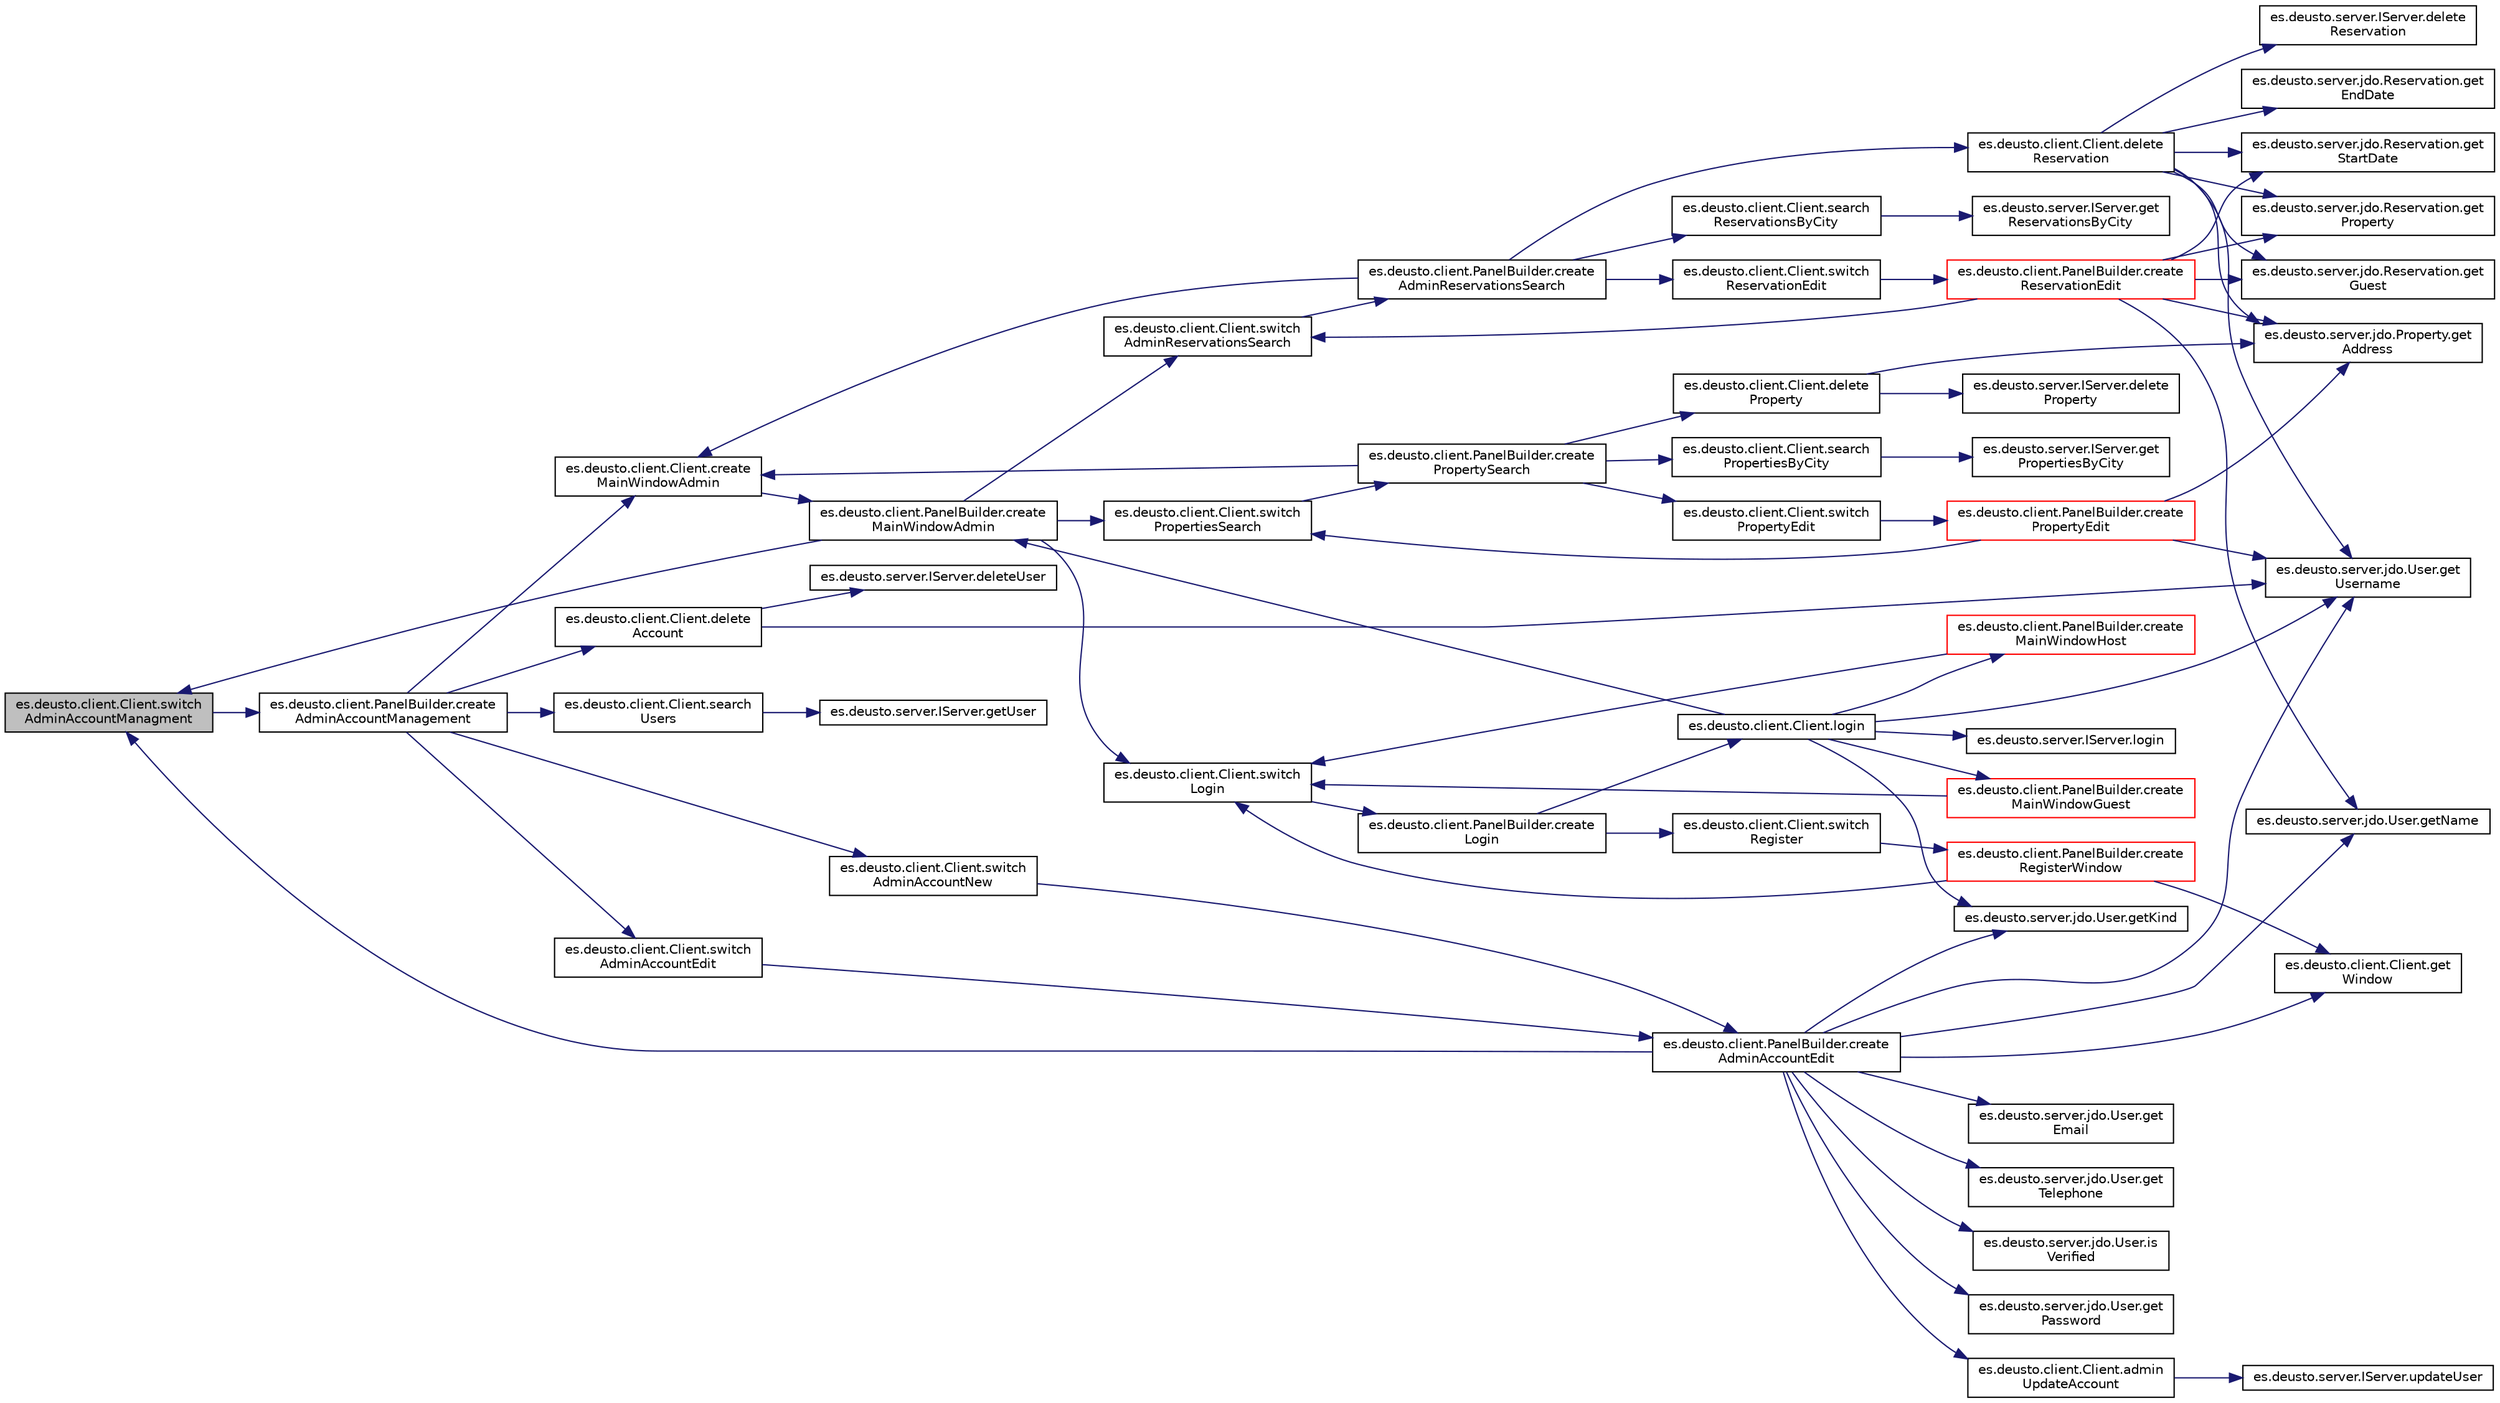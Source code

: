 digraph "es.deusto.client.Client.switchAdminAccountManagment"
{
 // LATEX_PDF_SIZE
  edge [fontname="Helvetica",fontsize="10",labelfontname="Helvetica",labelfontsize="10"];
  node [fontname="Helvetica",fontsize="10",shape=record];
  rankdir="LR";
  Node1345 [label="es.deusto.client.Client.switch\lAdminAccountManagment",height=0.2,width=0.4,color="black", fillcolor="grey75", style="filled", fontcolor="black",tooltip=" "];
  Node1345 -> Node1346 [color="midnightblue",fontsize="10",style="solid",fontname="Helvetica"];
  Node1346 [label="es.deusto.client.PanelBuilder.create\lAdminAccountManagement",height=0.2,width=0.4,color="black", fillcolor="white", style="filled",URL="$classes_1_1deusto_1_1client_1_1_panel_builder.html#a76906aa362d3a389bda577a79b413374",tooltip=" "];
  Node1346 -> Node1347 [color="midnightblue",fontsize="10",style="solid",fontname="Helvetica"];
  Node1347 [label="es.deusto.client.Client.search\lUsers",height=0.2,width=0.4,color="black", fillcolor="white", style="filled",URL="$classes_1_1deusto_1_1client_1_1_client.html#ad3c463db80a7bf9a06bcce403fc19a0a",tooltip=" "];
  Node1347 -> Node1348 [color="midnightblue",fontsize="10",style="solid",fontname="Helvetica"];
  Node1348 [label="es.deusto.server.IServer.getUser",height=0.2,width=0.4,color="black", fillcolor="white", style="filled",URL="$interfacees_1_1deusto_1_1server_1_1_i_server.html#a10f923e205a2423c8246d7ea59de6dac",tooltip=" "];
  Node1346 -> Node1349 [color="midnightblue",fontsize="10",style="solid",fontname="Helvetica"];
  Node1349 [label="es.deusto.client.Client.delete\lAccount",height=0.2,width=0.4,color="black", fillcolor="white", style="filled",URL="$classes_1_1deusto_1_1client_1_1_client.html#ac4ca2d9c787126ab9efa15192586e195",tooltip=" "];
  Node1349 -> Node1350 [color="midnightblue",fontsize="10",style="solid",fontname="Helvetica"];
  Node1350 [label="es.deusto.server.IServer.deleteUser",height=0.2,width=0.4,color="black", fillcolor="white", style="filled",URL="$interfacees_1_1deusto_1_1server_1_1_i_server.html#a250204efd64d1e2c79cfb3923cf6a576",tooltip=" "];
  Node1349 -> Node1351 [color="midnightblue",fontsize="10",style="solid",fontname="Helvetica"];
  Node1351 [label="es.deusto.server.jdo.User.get\lUsername",height=0.2,width=0.4,color="black", fillcolor="white", style="filled",URL="$classes_1_1deusto_1_1server_1_1jdo_1_1_user.html#a40c65b004382179a33a463bcbb950dd3",tooltip=" "];
  Node1346 -> Node1352 [color="midnightblue",fontsize="10",style="solid",fontname="Helvetica"];
  Node1352 [label="es.deusto.client.Client.switch\lAdminAccountEdit",height=0.2,width=0.4,color="black", fillcolor="white", style="filled",URL="$classes_1_1deusto_1_1client_1_1_client.html#a60c21761b82af9149afcf18fdebbc417",tooltip=" "];
  Node1352 -> Node1353 [color="midnightblue",fontsize="10",style="solid",fontname="Helvetica"];
  Node1353 [label="es.deusto.client.PanelBuilder.create\lAdminAccountEdit",height=0.2,width=0.4,color="black", fillcolor="white", style="filled",URL="$classes_1_1deusto_1_1client_1_1_panel_builder.html#ab47c3bca19d01967d895e0dd7d3ad2f4",tooltip=" "];
  Node1353 -> Node1351 [color="midnightblue",fontsize="10",style="solid",fontname="Helvetica"];
  Node1353 -> Node1354 [color="midnightblue",fontsize="10",style="solid",fontname="Helvetica"];
  Node1354 [label="es.deusto.server.jdo.User.getName",height=0.2,width=0.4,color="black", fillcolor="white", style="filled",URL="$classes_1_1deusto_1_1server_1_1jdo_1_1_user.html#ae241c2d5fbef940165041c82dc00edad",tooltip=" "];
  Node1353 -> Node1355 [color="midnightblue",fontsize="10",style="solid",fontname="Helvetica"];
  Node1355 [label="es.deusto.server.jdo.User.get\lEmail",height=0.2,width=0.4,color="black", fillcolor="white", style="filled",URL="$classes_1_1deusto_1_1server_1_1jdo_1_1_user.html#aa1ba6d9e3d0572b90dac6ff627ee3f95",tooltip=" "];
  Node1353 -> Node1356 [color="midnightblue",fontsize="10",style="solid",fontname="Helvetica"];
  Node1356 [label="es.deusto.server.jdo.User.get\lTelephone",height=0.2,width=0.4,color="black", fillcolor="white", style="filled",URL="$classes_1_1deusto_1_1server_1_1jdo_1_1_user.html#acf5d0eb01334166b89ecb9e0baebd534",tooltip=" "];
  Node1353 -> Node1357 [color="midnightblue",fontsize="10",style="solid",fontname="Helvetica"];
  Node1357 [label="es.deusto.server.jdo.User.getKind",height=0.2,width=0.4,color="black", fillcolor="white", style="filled",URL="$classes_1_1deusto_1_1server_1_1jdo_1_1_user.html#a2b769384f6af11b3364933e0843944ed",tooltip=" "];
  Node1353 -> Node1358 [color="midnightblue",fontsize="10",style="solid",fontname="Helvetica"];
  Node1358 [label="es.deusto.server.jdo.User.is\lVerified",height=0.2,width=0.4,color="black", fillcolor="white", style="filled",URL="$classes_1_1deusto_1_1server_1_1jdo_1_1_user.html#ac92eeed1ebf514bb83afa8ad918ee5f2",tooltip=" "];
  Node1353 -> Node1359 [color="midnightblue",fontsize="10",style="solid",fontname="Helvetica"];
  Node1359 [label="es.deusto.server.jdo.User.get\lPassword",height=0.2,width=0.4,color="black", fillcolor="white", style="filled",URL="$classes_1_1deusto_1_1server_1_1jdo_1_1_user.html#a1900ee126da22ed0f043e0077e8be049",tooltip=" "];
  Node1353 -> Node1345 [color="midnightblue",fontsize="10",style="solid",fontname="Helvetica"];
  Node1353 -> Node1360 [color="midnightblue",fontsize="10",style="solid",fontname="Helvetica"];
  Node1360 [label="es.deusto.client.Client.admin\lUpdateAccount",height=0.2,width=0.4,color="black", fillcolor="white", style="filled",URL="$classes_1_1deusto_1_1client_1_1_client.html#ab0e765a350e736485afd729db636b76b",tooltip=" "];
  Node1360 -> Node1361 [color="midnightblue",fontsize="10",style="solid",fontname="Helvetica"];
  Node1361 [label="es.deusto.server.IServer.updateUser",height=0.2,width=0.4,color="black", fillcolor="white", style="filled",URL="$interfacees_1_1deusto_1_1server_1_1_i_server.html#ae02f31682d561699329a5e4d81780e4d",tooltip=" "];
  Node1353 -> Node1362 [color="midnightblue",fontsize="10",style="solid",fontname="Helvetica"];
  Node1362 [label="es.deusto.client.Client.get\lWindow",height=0.2,width=0.4,color="black", fillcolor="white", style="filled",URL="$classes_1_1deusto_1_1client_1_1_client.html#aa8a6979cc8ca9cf6cdc84471dca759c7",tooltip=" "];
  Node1346 -> Node1363 [color="midnightblue",fontsize="10",style="solid",fontname="Helvetica"];
  Node1363 [label="es.deusto.client.Client.switch\lAdminAccountNew",height=0.2,width=0.4,color="black", fillcolor="white", style="filled",URL="$classes_1_1deusto_1_1client_1_1_client.html#a7b9ebc242c5d265ebeacb379034c9b7b",tooltip=" "];
  Node1363 -> Node1353 [color="midnightblue",fontsize="10",style="solid",fontname="Helvetica"];
  Node1346 -> Node1364 [color="midnightblue",fontsize="10",style="solid",fontname="Helvetica"];
  Node1364 [label="es.deusto.client.Client.create\lMainWindowAdmin",height=0.2,width=0.4,color="black", fillcolor="white", style="filled",URL="$classes_1_1deusto_1_1client_1_1_client.html#a1628f28a7a5758510ccb6a4d1fa697a9",tooltip=" "];
  Node1364 -> Node1365 [color="midnightblue",fontsize="10",style="solid",fontname="Helvetica"];
  Node1365 [label="es.deusto.client.PanelBuilder.create\lMainWindowAdmin",height=0.2,width=0.4,color="black", fillcolor="white", style="filled",URL="$classes_1_1deusto_1_1client_1_1_panel_builder.html#a32b7942177958f07263535d6d255556b",tooltip=" "];
  Node1365 -> Node1366 [color="midnightblue",fontsize="10",style="solid",fontname="Helvetica"];
  Node1366 [label="es.deusto.client.Client.switch\lPropertiesSearch",height=0.2,width=0.4,color="black", fillcolor="white", style="filled",URL="$classes_1_1deusto_1_1client_1_1_client.html#af87b7fcbe691ef0a31dbc6849a037415",tooltip=" "];
  Node1366 -> Node1367 [color="midnightblue",fontsize="10",style="solid",fontname="Helvetica"];
  Node1367 [label="es.deusto.client.PanelBuilder.create\lPropertySearch",height=0.2,width=0.4,color="black", fillcolor="white", style="filled",URL="$classes_1_1deusto_1_1client_1_1_panel_builder.html#a96fdce41db963997c711d646563c69e0",tooltip=" "];
  Node1367 -> Node1368 [color="midnightblue",fontsize="10",style="solid",fontname="Helvetica"];
  Node1368 [label="es.deusto.client.Client.search\lPropertiesByCity",height=0.2,width=0.4,color="black", fillcolor="white", style="filled",URL="$classes_1_1deusto_1_1client_1_1_client.html#a2d9b5c673ef56bd5662e8dd4a66d9fc6",tooltip=" "];
  Node1368 -> Node1369 [color="midnightblue",fontsize="10",style="solid",fontname="Helvetica"];
  Node1369 [label="es.deusto.server.IServer.get\lPropertiesByCity",height=0.2,width=0.4,color="black", fillcolor="white", style="filled",URL="$interfacees_1_1deusto_1_1server_1_1_i_server.html#a0790432014b61ed1a65b70c8065f3112",tooltip=" "];
  Node1367 -> Node1370 [color="midnightblue",fontsize="10",style="solid",fontname="Helvetica"];
  Node1370 [label="es.deusto.client.Client.delete\lProperty",height=0.2,width=0.4,color="black", fillcolor="white", style="filled",URL="$classes_1_1deusto_1_1client_1_1_client.html#a6173ae3d7f6aa82a2f6b68349677b5e5",tooltip=" "];
  Node1370 -> Node1371 [color="midnightblue",fontsize="10",style="solid",fontname="Helvetica"];
  Node1371 [label="es.deusto.server.IServer.delete\lProperty",height=0.2,width=0.4,color="black", fillcolor="white", style="filled",URL="$interfacees_1_1deusto_1_1server_1_1_i_server.html#a1ce4ff9676e7b397b721e8414f6ca7b7",tooltip=" "];
  Node1370 -> Node1372 [color="midnightblue",fontsize="10",style="solid",fontname="Helvetica"];
  Node1372 [label="es.deusto.server.jdo.Property.get\lAddress",height=0.2,width=0.4,color="black", fillcolor="white", style="filled",URL="$classes_1_1deusto_1_1server_1_1jdo_1_1_property.html#a4a9554abeb32ae08e921626a37957743",tooltip=" "];
  Node1367 -> Node1373 [color="midnightblue",fontsize="10",style="solid",fontname="Helvetica"];
  Node1373 [label="es.deusto.client.Client.switch\lPropertyEdit",height=0.2,width=0.4,color="black", fillcolor="white", style="filled",URL="$classes_1_1deusto_1_1client_1_1_client.html#a5dd6469d4428fe705fce4087aa386602",tooltip=" "];
  Node1373 -> Node1374 [color="midnightblue",fontsize="10",style="solid",fontname="Helvetica"];
  Node1374 [label="es.deusto.client.PanelBuilder.create\lPropertyEdit",height=0.2,width=0.4,color="red", fillcolor="white", style="filled",URL="$classes_1_1deusto_1_1client_1_1_panel_builder.html#aeaa0ead483ff83c6a51a96eddaa8795a",tooltip=" "];
  Node1374 -> Node1372 [color="midnightblue",fontsize="10",style="solid",fontname="Helvetica"];
  Node1374 -> Node1366 [color="midnightblue",fontsize="10",style="solid",fontname="Helvetica"];
  Node1374 -> Node1351 [color="midnightblue",fontsize="10",style="solid",fontname="Helvetica"];
  Node1367 -> Node1364 [color="midnightblue",fontsize="10",style="solid",fontname="Helvetica"];
  Node1365 -> Node1345 [color="midnightblue",fontsize="10",style="solid",fontname="Helvetica"];
  Node1365 -> Node1412 [color="midnightblue",fontsize="10",style="solid",fontname="Helvetica"];
  Node1412 [label="es.deusto.client.Client.switch\lAdminReservationsSearch",height=0.2,width=0.4,color="black", fillcolor="white", style="filled",URL="$classes_1_1deusto_1_1client_1_1_client.html#a64110a92c5026cc2c23c1989d86164fd",tooltip=" "];
  Node1412 -> Node1413 [color="midnightblue",fontsize="10",style="solid",fontname="Helvetica"];
  Node1413 [label="es.deusto.client.PanelBuilder.create\lAdminReservationsSearch",height=0.2,width=0.4,color="black", fillcolor="white", style="filled",URL="$classes_1_1deusto_1_1client_1_1_panel_builder.html#adc074dabcf7a18b43dc6d71df8f58963",tooltip=" "];
  Node1413 -> Node1414 [color="midnightblue",fontsize="10",style="solid",fontname="Helvetica"];
  Node1414 [label="es.deusto.client.Client.search\lReservationsByCity",height=0.2,width=0.4,color="black", fillcolor="white", style="filled",URL="$classes_1_1deusto_1_1client_1_1_client.html#a39ca9b32f2ad0be9882ff2e839052d3c",tooltip=" "];
  Node1414 -> Node1415 [color="midnightblue",fontsize="10",style="solid",fontname="Helvetica"];
  Node1415 [label="es.deusto.server.IServer.get\lReservationsByCity",height=0.2,width=0.4,color="black", fillcolor="white", style="filled",URL="$interfacees_1_1deusto_1_1server_1_1_i_server.html#a280b8bd856e215ec5a68743c93e19453",tooltip=" "];
  Node1413 -> Node1404 [color="midnightblue",fontsize="10",style="solid",fontname="Helvetica"];
  Node1404 [label="es.deusto.client.Client.delete\lReservation",height=0.2,width=0.4,color="black", fillcolor="white", style="filled",URL="$classes_1_1deusto_1_1client_1_1_client.html#a4cc2595986dac153bfdca8c59fcffdf7",tooltip=" "];
  Node1404 -> Node1405 [color="midnightblue",fontsize="10",style="solid",fontname="Helvetica"];
  Node1405 [label="es.deusto.server.IServer.delete\lReservation",height=0.2,width=0.4,color="black", fillcolor="white", style="filled",URL="$interfacees_1_1deusto_1_1server_1_1_i_server.html#aa2fa87abed70500d4debb14aefe2580d",tooltip=" "];
  Node1404 -> Node1406 [color="midnightblue",fontsize="10",style="solid",fontname="Helvetica"];
  Node1406 [label="es.deusto.server.jdo.Reservation.get\lProperty",height=0.2,width=0.4,color="black", fillcolor="white", style="filled",URL="$classes_1_1deusto_1_1server_1_1jdo_1_1_reservation.html#ad6ba1913be0e45a818ca41e036019def",tooltip=" "];
  Node1404 -> Node1372 [color="midnightblue",fontsize="10",style="solid",fontname="Helvetica"];
  Node1404 -> Node1407 [color="midnightblue",fontsize="10",style="solid",fontname="Helvetica"];
  Node1407 [label="es.deusto.server.jdo.Reservation.get\lGuest",height=0.2,width=0.4,color="black", fillcolor="white", style="filled",URL="$classes_1_1deusto_1_1server_1_1jdo_1_1_reservation.html#af9f20413df2d9da577f3411ac7496f86",tooltip=" "];
  Node1404 -> Node1351 [color="midnightblue",fontsize="10",style="solid",fontname="Helvetica"];
  Node1404 -> Node1408 [color="midnightblue",fontsize="10",style="solid",fontname="Helvetica"];
  Node1408 [label="es.deusto.server.jdo.Reservation.get\lStartDate",height=0.2,width=0.4,color="black", fillcolor="white", style="filled",URL="$classes_1_1deusto_1_1server_1_1jdo_1_1_reservation.html#ac14e287d27d6de58711ae33704fbb256",tooltip=" "];
  Node1404 -> Node1409 [color="midnightblue",fontsize="10",style="solid",fontname="Helvetica"];
  Node1409 [label="es.deusto.server.jdo.Reservation.get\lEndDate",height=0.2,width=0.4,color="black", fillcolor="white", style="filled",URL="$classes_1_1deusto_1_1server_1_1jdo_1_1_reservation.html#a88ce1e14be519e38eafc9b7c2a7f48d3",tooltip=" "];
  Node1413 -> Node1410 [color="midnightblue",fontsize="10",style="solid",fontname="Helvetica"];
  Node1410 [label="es.deusto.client.Client.switch\lReservationEdit",height=0.2,width=0.4,color="black", fillcolor="white", style="filled",URL="$classes_1_1deusto_1_1client_1_1_client.html#a0f4f5c060e44c9d9d6ed08b652612b13",tooltip=" "];
  Node1410 -> Node1411 [color="midnightblue",fontsize="10",style="solid",fontname="Helvetica"];
  Node1411 [label="es.deusto.client.PanelBuilder.create\lReservationEdit",height=0.2,width=0.4,color="red", fillcolor="white", style="filled",URL="$classes_1_1deusto_1_1client_1_1_panel_builder.html#a7c3b05bd40288bf45dc318f9f26a0377",tooltip=" "];
  Node1411 -> Node1406 [color="midnightblue",fontsize="10",style="solid",fontname="Helvetica"];
  Node1411 -> Node1372 [color="midnightblue",fontsize="10",style="solid",fontname="Helvetica"];
  Node1411 -> Node1407 [color="midnightblue",fontsize="10",style="solid",fontname="Helvetica"];
  Node1411 -> Node1354 [color="midnightblue",fontsize="10",style="solid",fontname="Helvetica"];
  Node1411 -> Node1412 [color="midnightblue",fontsize="10",style="solid",fontname="Helvetica"];
  Node1411 -> Node1408 [color="midnightblue",fontsize="10",style="solid",fontname="Helvetica"];
  Node1413 -> Node1364 [color="midnightblue",fontsize="10",style="solid",fontname="Helvetica"];
  Node1365 -> Node1418 [color="midnightblue",fontsize="10",style="solid",fontname="Helvetica"];
  Node1418 [label="es.deusto.client.Client.switch\lLogin",height=0.2,width=0.4,color="black", fillcolor="white", style="filled",URL="$classes_1_1deusto_1_1client_1_1_client.html#a3649bfd0f4c5465aa12412473082b4a7",tooltip=" "];
  Node1418 -> Node1419 [color="midnightblue",fontsize="10",style="solid",fontname="Helvetica"];
  Node1419 [label="es.deusto.client.PanelBuilder.create\lLogin",height=0.2,width=0.4,color="black", fillcolor="white", style="filled",URL="$classes_1_1deusto_1_1client_1_1_panel_builder.html#a1922794e0ef78f689031499da33f495b",tooltip=" "];
  Node1419 -> Node1420 [color="midnightblue",fontsize="10",style="solid",fontname="Helvetica"];
  Node1420 [label="es.deusto.client.Client.login",height=0.2,width=0.4,color="black", fillcolor="white", style="filled",URL="$classes_1_1deusto_1_1client_1_1_client.html#a5c063d0b51ad320c92aa4d2525d67249",tooltip=" "];
  Node1420 -> Node1421 [color="midnightblue",fontsize="10",style="solid",fontname="Helvetica"];
  Node1421 [label="es.deusto.server.IServer.login",height=0.2,width=0.4,color="black", fillcolor="white", style="filled",URL="$interfacees_1_1deusto_1_1server_1_1_i_server.html#aa89ccd6b34a4dd2bfbd0890b6e5f415b",tooltip=" "];
  Node1420 -> Node1357 [color="midnightblue",fontsize="10",style="solid",fontname="Helvetica"];
  Node1420 -> Node1365 [color="midnightblue",fontsize="10",style="solid",fontname="Helvetica"];
  Node1420 -> Node1351 [color="midnightblue",fontsize="10",style="solid",fontname="Helvetica"];
  Node1420 -> Node1388 [color="midnightblue",fontsize="10",style="solid",fontname="Helvetica"];
  Node1388 [label="es.deusto.client.PanelBuilder.create\lMainWindowHost",height=0.2,width=0.4,color="red", fillcolor="white", style="filled",URL="$classes_1_1deusto_1_1client_1_1_panel_builder.html#a0d8f1d6c73010786f5b1765fdc490e4b",tooltip=" "];
  Node1388 -> Node1418 [color="midnightblue",fontsize="10",style="solid",fontname="Helvetica"];
  Node1420 -> Node1392 [color="midnightblue",fontsize="10",style="solid",fontname="Helvetica"];
  Node1392 [label="es.deusto.client.PanelBuilder.create\lMainWindowGuest",height=0.2,width=0.4,color="red", fillcolor="white", style="filled",URL="$classes_1_1deusto_1_1client_1_1_panel_builder.html#a8969744356db218b0c7ec2131856433d",tooltip=" "];
  Node1392 -> Node1418 [color="midnightblue",fontsize="10",style="solid",fontname="Helvetica"];
  Node1419 -> Node1422 [color="midnightblue",fontsize="10",style="solid",fontname="Helvetica"];
  Node1422 [label="es.deusto.client.Client.switch\lRegister",height=0.2,width=0.4,color="black", fillcolor="white", style="filled",URL="$classes_1_1deusto_1_1client_1_1_client.html#a4d905b598ea8ff38f06e9a12b81dcab2",tooltip=" "];
  Node1422 -> Node1423 [color="midnightblue",fontsize="10",style="solid",fontname="Helvetica"];
  Node1423 [label="es.deusto.client.PanelBuilder.create\lRegisterWindow",height=0.2,width=0.4,color="red", fillcolor="white", style="filled",URL="$classes_1_1deusto_1_1client_1_1_panel_builder.html#abb0748521d51c1dcdcdd548f487ef72b",tooltip=" "];
  Node1423 -> Node1418 [color="midnightblue",fontsize="10",style="solid",fontname="Helvetica"];
  Node1423 -> Node1362 [color="midnightblue",fontsize="10",style="solid",fontname="Helvetica"];
}
